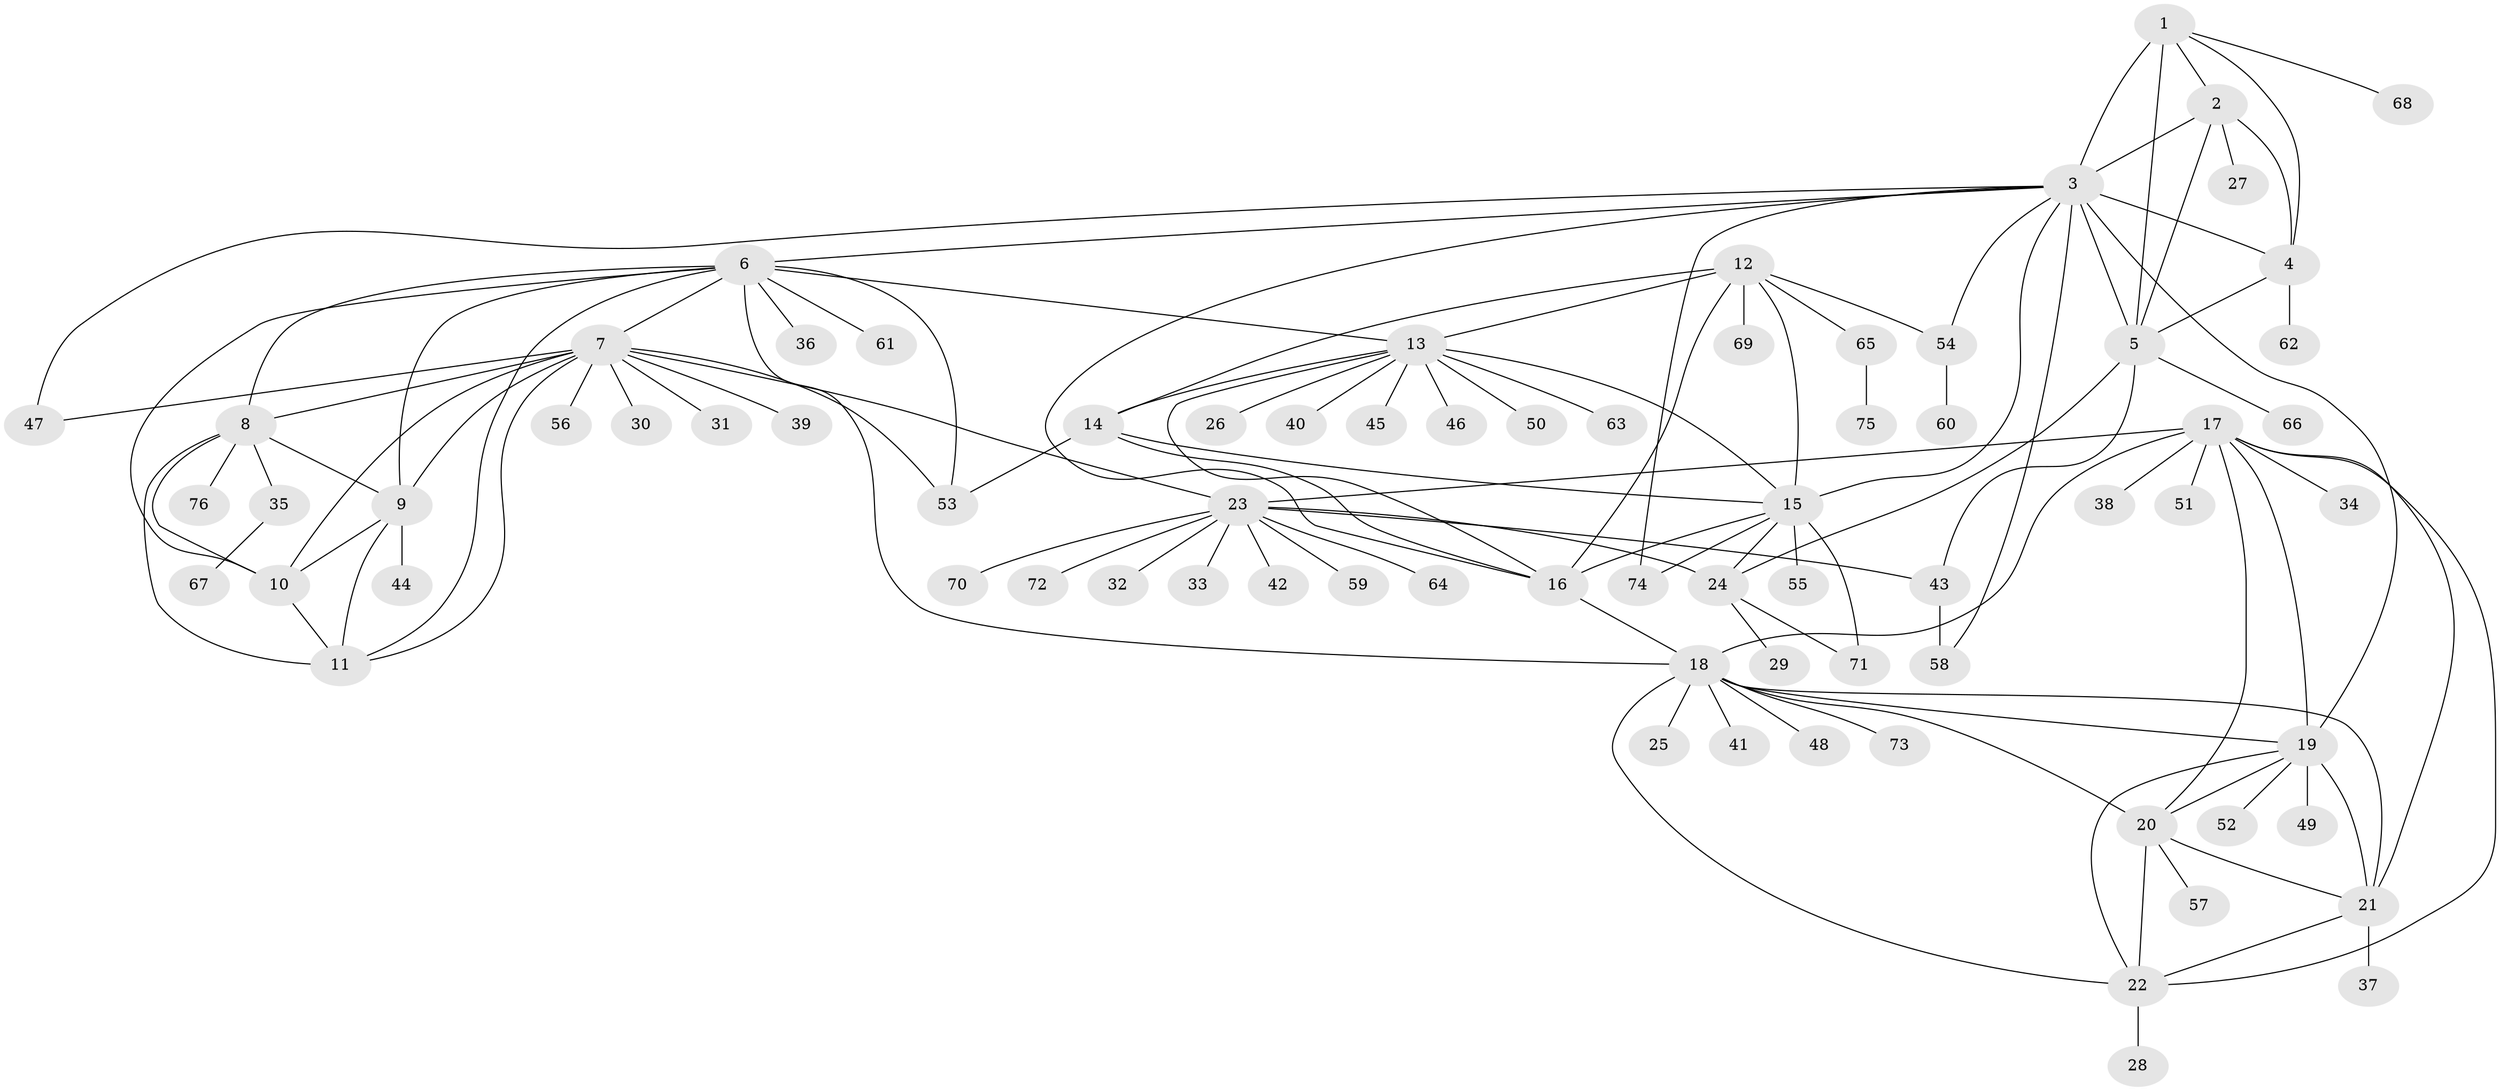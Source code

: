 // original degree distribution, {7: 0.064, 9: 0.04, 12: 0.016, 13: 0.016, 8: 0.032, 6: 0.048, 11: 0.008, 10: 0.024, 1: 0.592, 2: 0.128, 3: 0.032}
// Generated by graph-tools (version 1.1) at 2025/52/03/04/25 22:52:31]
// undirected, 76 vertices, 122 edges
graph export_dot {
  node [color=gray90,style=filled];
  1;
  2;
  3;
  4;
  5;
  6;
  7;
  8;
  9;
  10;
  11;
  12;
  13;
  14;
  15;
  16;
  17;
  18;
  19;
  20;
  21;
  22;
  23;
  24;
  25;
  26;
  27;
  28;
  29;
  30;
  31;
  32;
  33;
  34;
  35;
  36;
  37;
  38;
  39;
  40;
  41;
  42;
  43;
  44;
  45;
  46;
  47;
  48;
  49;
  50;
  51;
  52;
  53;
  54;
  55;
  56;
  57;
  58;
  59;
  60;
  61;
  62;
  63;
  64;
  65;
  66;
  67;
  68;
  69;
  70;
  71;
  72;
  73;
  74;
  75;
  76;
  1 -- 2 [weight=1.0];
  1 -- 3 [weight=2.0];
  1 -- 4 [weight=1.0];
  1 -- 5 [weight=1.0];
  1 -- 68 [weight=1.0];
  2 -- 3 [weight=2.0];
  2 -- 4 [weight=1.0];
  2 -- 5 [weight=1.0];
  2 -- 27 [weight=3.0];
  3 -- 4 [weight=4.0];
  3 -- 5 [weight=2.0];
  3 -- 6 [weight=1.0];
  3 -- 15 [weight=1.0];
  3 -- 16 [weight=1.0];
  3 -- 19 [weight=1.0];
  3 -- 47 [weight=1.0];
  3 -- 54 [weight=1.0];
  3 -- 58 [weight=1.0];
  3 -- 74 [weight=1.0];
  4 -- 5 [weight=1.0];
  4 -- 62 [weight=1.0];
  5 -- 24 [weight=1.0];
  5 -- 43 [weight=1.0];
  5 -- 66 [weight=1.0];
  6 -- 7 [weight=1.0];
  6 -- 8 [weight=1.0];
  6 -- 9 [weight=1.0];
  6 -- 10 [weight=1.0];
  6 -- 11 [weight=1.0];
  6 -- 13 [weight=1.0];
  6 -- 18 [weight=1.0];
  6 -- 36 [weight=1.0];
  6 -- 53 [weight=1.0];
  6 -- 61 [weight=1.0];
  7 -- 8 [weight=1.0];
  7 -- 9 [weight=1.0];
  7 -- 10 [weight=1.0];
  7 -- 11 [weight=1.0];
  7 -- 23 [weight=1.0];
  7 -- 30 [weight=1.0];
  7 -- 31 [weight=1.0];
  7 -- 39 [weight=1.0];
  7 -- 47 [weight=1.0];
  7 -- 53 [weight=1.0];
  7 -- 56 [weight=1.0];
  8 -- 9 [weight=1.0];
  8 -- 10 [weight=1.0];
  8 -- 11 [weight=1.0];
  8 -- 35 [weight=1.0];
  8 -- 76 [weight=1.0];
  9 -- 10 [weight=2.0];
  9 -- 11 [weight=1.0];
  9 -- 44 [weight=1.0];
  10 -- 11 [weight=1.0];
  12 -- 13 [weight=2.0];
  12 -- 14 [weight=2.0];
  12 -- 15 [weight=2.0];
  12 -- 16 [weight=2.0];
  12 -- 54 [weight=1.0];
  12 -- 65 [weight=1.0];
  12 -- 69 [weight=1.0];
  13 -- 14 [weight=1.0];
  13 -- 15 [weight=1.0];
  13 -- 16 [weight=1.0];
  13 -- 26 [weight=1.0];
  13 -- 40 [weight=1.0];
  13 -- 45 [weight=1.0];
  13 -- 46 [weight=1.0];
  13 -- 50 [weight=1.0];
  13 -- 63 [weight=1.0];
  14 -- 15 [weight=1.0];
  14 -- 16 [weight=1.0];
  14 -- 53 [weight=1.0];
  15 -- 16 [weight=1.0];
  15 -- 24 [weight=1.0];
  15 -- 55 [weight=1.0];
  15 -- 71 [weight=1.0];
  15 -- 74 [weight=1.0];
  16 -- 18 [weight=1.0];
  17 -- 18 [weight=1.0];
  17 -- 19 [weight=1.0];
  17 -- 20 [weight=1.0];
  17 -- 21 [weight=1.0];
  17 -- 22 [weight=1.0];
  17 -- 23 [weight=1.0];
  17 -- 34 [weight=1.0];
  17 -- 38 [weight=1.0];
  17 -- 51 [weight=1.0];
  18 -- 19 [weight=1.0];
  18 -- 20 [weight=1.0];
  18 -- 21 [weight=1.0];
  18 -- 22 [weight=1.0];
  18 -- 25 [weight=1.0];
  18 -- 41 [weight=1.0];
  18 -- 48 [weight=1.0];
  18 -- 73 [weight=1.0];
  19 -- 20 [weight=1.0];
  19 -- 21 [weight=1.0];
  19 -- 22 [weight=1.0];
  19 -- 49 [weight=1.0];
  19 -- 52 [weight=1.0];
  20 -- 21 [weight=1.0];
  20 -- 22 [weight=1.0];
  20 -- 57 [weight=1.0];
  21 -- 22 [weight=1.0];
  21 -- 37 [weight=2.0];
  22 -- 28 [weight=1.0];
  23 -- 24 [weight=5.0];
  23 -- 32 [weight=1.0];
  23 -- 33 [weight=1.0];
  23 -- 42 [weight=1.0];
  23 -- 43 [weight=1.0];
  23 -- 59 [weight=1.0];
  23 -- 64 [weight=2.0];
  23 -- 70 [weight=1.0];
  23 -- 72 [weight=1.0];
  24 -- 29 [weight=1.0];
  24 -- 71 [weight=1.0];
  35 -- 67 [weight=1.0];
  43 -- 58 [weight=3.0];
  54 -- 60 [weight=1.0];
  65 -- 75 [weight=1.0];
}
